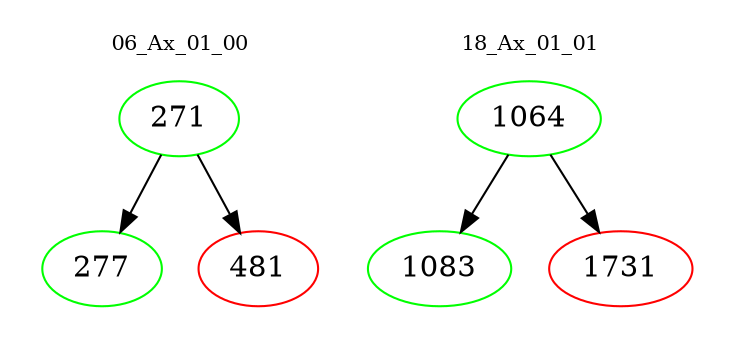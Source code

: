 digraph{
subgraph cluster_0 {
color = white
label = "06_Ax_01_00";
fontsize=10;
T0_271 [label="271", color="green"]
T0_271 -> T0_277 [color="black"]
T0_277 [label="277", color="green"]
T0_271 -> T0_481 [color="black"]
T0_481 [label="481", color="red"]
}
subgraph cluster_1 {
color = white
label = "18_Ax_01_01";
fontsize=10;
T1_1064 [label="1064", color="green"]
T1_1064 -> T1_1083 [color="black"]
T1_1083 [label="1083", color="green"]
T1_1064 -> T1_1731 [color="black"]
T1_1731 [label="1731", color="red"]
}
}
